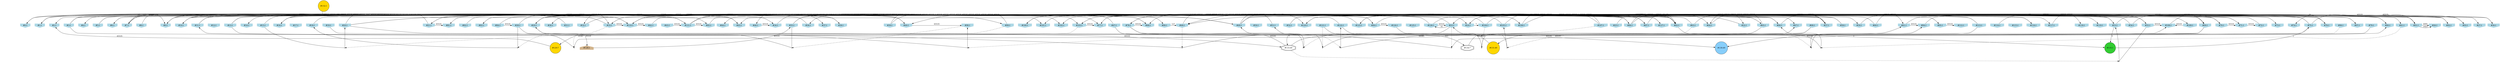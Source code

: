 digraph G {
node[shape = circle]
rankInputs [style = invisible]
rankOutputs [style = invisible]
rankInputs -> rankOutputs [color=invis]
0 [label="#0:1", style = filled, shape = invhouse, color=lightblue]
1 [label="#1:1", style = filled, shape = invhouse, color=lightblue]
2 [label="#2:1", style = filled, shape = invhouse, color=lightblue]
3 [label="#3:1", style = filled, shape = invhouse, color=lightblue]
4 [label="#4:1", style = filled, shape = invhouse, color=lightblue]
5 [label="#5:1", style = filled, shape = invhouse, color=lightblue]
6 [label="#6:1", style = filled, shape = invhouse, color=lightblue]
7 [label="#7:1", style = filled, shape = invhouse, color=lightblue]
8 [label="#8:1", style = filled, shape = invhouse, color=lightblue]
9 [label="#9:1", style = filled, shape = invhouse, color=lightblue]
10 [label="#10:1", style = filled, shape = invhouse, color=lightblue]
11 [label="#11:1", style = filled, shape = invhouse, color=lightblue]
12 [label="#12:1", style = filled, shape = invhouse, color=lightblue]
13 [label="#13:1", style = filled, shape = invhouse, color=lightblue]
14 [label="#14:1", style = filled, shape = invhouse, color=lightblue]
15 [label="#15:1", style = filled, shape = invhouse, color=lightblue]
16 [label="#16:1", style = filled, shape = invhouse, color=lightblue]
17 [label="#17:1", style = filled, shape = invhouse, color=lightblue]
18 [label="#18:1", style = filled, shape = invhouse, color=lightblue]
19 [label="#19:1", style = filled, shape = invhouse, color=lightblue]
20 [label="#20:1", style = filled, shape = invhouse, color=lightblue]
21 [label="#21:1", style = filled, shape = invhouse, color=lightblue]
22 [label="#22:1", style = filled, shape = invhouse, color=lightblue]
23 [label="#23:1", style = filled, shape = invhouse, color=lightblue]
24 [label="#24:1", style = filled, shape = invhouse, color=lightblue]
25 [label="#25:1", style = filled, shape = invhouse, color=lightblue]
26 [label="#26:1", style = filled, shape = invhouse, color=lightblue]
27 [label="#27:1", style = filled, shape = invhouse, color=lightblue]
28 [label="#28:1", style = filled, shape = invhouse, color=lightblue]
29 [label="#29:1", style = filled, shape = invhouse, color=lightblue]
30 [label="#30:1", style = filled, shape = invhouse, color=lightblue]
31 [label="#31:1", style = filled, shape = invhouse, color=lightblue]
32 [label="#32:1", style = filled, shape = invhouse, color=lightblue]
33 [label="#33:1", style = filled, shape = invhouse, color=lightblue]
34 [label="#34:1", style = filled, shape = invhouse, color=lightblue]
35 [label="#35:1", style = filled, shape = invhouse, color=lightblue]
36 [label="#36:1", style = filled, shape = invhouse, color=lightblue]
37 [label="#37:1", style = filled, shape = invhouse, color=lightblue]
38 [label="#38:1", style = filled, shape = invhouse, color=lightblue]
39 [label="#39:1", style = filled, shape = invhouse, color=lightblue]
40 [label="#40:1", style = filled, shape = invhouse, color=lightblue]
41 [label="#41:1", style = filled, shape = invhouse, color=lightblue]
42 [label="#42:1", style = filled, shape = invhouse, color=lightblue]
43 [label="#43:1", style = filled, shape = invhouse, color=lightblue]
44 [label="#44:1", style = filled, shape = invhouse, color=lightblue]
45 [label="#45:1", style = filled, shape = invhouse, color=lightblue]
46 [label="#46:1", style = filled, shape = invhouse, color=lightblue]
47 [label="#47:1", style = filled, shape = invhouse, color=lightblue]
48 [label="#48:1", style = filled, shape = invhouse, color=lightblue]
49 [label="#49:1", style = filled, shape = invhouse, color=lightblue]
50 [label="#50:1", style = filled, shape = invhouse, color=lightblue]
51 [label="#51:1", style = filled, shape = invhouse, color=lightblue]
52 [label="#52:1", style = filled, shape = invhouse, color=lightblue]
53 [label="#53:1", style = filled, shape = invhouse, color=lightblue]
54 [label="#54:1", style = filled, shape = invhouse, color=lightblue]
55 [label="#55:1", style = filled, shape = invhouse, color=lightblue]
56 [label="#56:1", style = filled, shape = invhouse, color=lightblue]
57 [label="#57:1", style = filled, shape = invhouse, color=lightblue]
58 [label="#58:1", style = filled, shape = invhouse, color=lightblue]
59 [label="#59:1", style = filled, shape = invhouse, color=lightblue]
60 [label="#60:1", style = filled, shape = invhouse, color=lightblue]
61 [label="#61:1", style = filled, shape = invhouse, color=lightblue]
62 [label="#62:1", style = filled, shape = invhouse, color=lightblue]
63 [label="#63:1", style = filled, shape = invhouse, color=lightblue]
64 [label="#64:1", style = filled, shape = invhouse, color=lightblue]
65 [label="#65:1", style = filled, shape = invhouse, color=lightblue]
66 [label="#66:1", style = filled, shape = invhouse, color=lightblue]
67 [label="#67:1", style = filled, shape = invhouse, color=lightblue]
68 [label="#68:1", style = filled, shape = invhouse, color=lightblue]
69 [label="#69:1", style = filled, shape = invhouse, color=lightblue]
70 [label="#70:1", style = filled, shape = invhouse, color=lightblue]
71 [label="#71:1", style = filled, shape = invhouse, color=lightblue]
72 [label="#72:1", style = filled, shape = invhouse, color=lightblue]
73 [label="#73:1", style = filled, shape = invhouse, color=lightblue]
74 [label="#74:1", style = filled, shape = invhouse, color=lightblue]
75 [label="#75:1", style = filled, shape = invhouse, color=lightblue]
76 [label="#76:1", style = filled, shape = invhouse, color=lightblue]
77 [label="#77:1", style = filled, shape = invhouse, color=lightblue]
78 [label="#78:1", style = filled, shape = invhouse, color=lightblue]
79 [label="#79:1", style = filled, shape = invhouse, color=lightblue]
80 [label="#80:1", style = filled, shape = invhouse, color=lightblue]
81 [label="#81:1", style = filled, shape = invhouse, color=lightblue]
82 [label="#82:1", style = filled, shape = invhouse, color=lightblue]
83 [label="#83:1", style = filled, shape = invhouse, color=lightblue]
84 [label="#84:1", style = filled, shape = invhouse, color=lightblue]
85 [label="#85:1", style = filled, shape = invhouse, color=lightblue]
86 [label="#86:1", style = filled, shape = invhouse, color=lightblue]
87 [label="#87:1", style = filled, shape = invhouse, color=lightblue]
88 [label="#88:1", style = filled, shape = invhouse, color=lightblue]
89 [label="#89:1", style = filled, shape = invhouse, color=lightblue]
90 [label="#90:1", style = filled, shape = invhouse, color=lightblue]
91 [label="#91:1", style = filled, shape = invhouse, color=lightblue]
92 [label="#92:1", style = filled, shape = invhouse, color=lightblue]
93 [label="#93:1", style = filled, shape = invhouse, color=lightblue]
94 [label="#94:1", style = filled, shape = invhouse, color=lightblue]
95 [label="#95:1", style = filled, shape = invhouse, color=lightblue]
96 [label="#96:1", style = filled, shape = invhouse, color=lightblue]
97 [label="#97:1", style = filled, shape = invhouse, color=lightblue]
98 [label="#98:1", style = filled, shape = invhouse, color=lightblue]
99 [label="#99:1", style = filled, shape = invhouse, color=lightblue]
100 [label="#100:1", style = filled, shape = invhouse, color=lightblue]
101 [label="#101:1", style = filled, shape = invhouse, color=lightblue]
102 [label="#102:1", style = filled, shape = invhouse, color=lightblue]
103 [label="#103:1", style = filled, shape = invhouse, color=lightblue]
104 [label="#104:1", style = filled, shape = invhouse, color=lightblue]
105 [label="#105:1", style = filled, shape = invhouse, color=lightblue]
106 [label="#106:1", style = filled, shape = invhouse, color=lightblue]
107 [label="#107:1", style = filled, shape = invhouse, color=lightblue]
108 [label="#108:1", style = filled, shape = invhouse, color=lightblue]
109 [label="#109:1", style = filled, shape = invhouse, color=lightblue]
110 [label="#110:1", style = filled, shape = invhouse, color=lightblue]
111 [label="#111:1", style = filled, shape = invhouse, color=lightblue]
112 [label="#112:1", style = filled, shape = invhouse, color=lightblue]
113 [label="#113:1", style = filled, shape = invhouse, color=lightblue]
114 [label="#114:1", style = filled, shape = invhouse, color=lightblue]
115 [label="#115:1", style = filled, shape = invhouse, color=lightblue]
116 [label="#116:1", style = filled, shape = invhouse, color=lightblue]
117 [label="#117:1", style = filled, shape = invhouse, color=lightblue]
118 [label="#118:1", style = filled, shape = invhouse, color=lightblue]
119 [label="#119:1", style = filled, shape = invhouse, color=lightblue]
120 [label="#120:1", style = filled, shape = invhouse, color=lightblue]
121 [label="#121:1", style = filled, shape = invhouse, color=lightblue]
122 [label="#122:1", style = filled, shape = invhouse, color=lightblue]
123 [label="#123:1", style = filled, shape = invhouse, color=lightblue]
124 [label="#124:1", style = filled, shape = invhouse, color=lightblue]
125 [label="#125:1", style = filled, shape = invhouse, color=lightblue]
126 [label="#126:1", style = filled, shape = invhouse, color=lightblue]
127 [label="#127:1", style = filled, shape = invhouse, color=lightblue]
128 [label="#128:1", style = filled, shape = house, color=tan]
129 [label="#129:7", style = filled, fillcolor = gold]
130 [label="#130:49", style = filled, fillcolor = lightskyblue]
131 [label="#131:49", style = filled, fillcolor = gold]
132 [label="#132:1", style = filled, fillcolor = gold]
133 [label="#133:49", shape = doubleoctagon]
134 [label="#134:7", shape = doubleoctagon]
135 [label="#135:1", style = filled, fillcolor=limegreen]
28 -> 128 [label = "65535"]
84 -> 28 [label = "65535"]
39 -> 95 [label = "65535"]
137 [shape = point]
48 -> 137 [style = dashed]
65 -> 137 [dir = none]
137 -> 11
87 -> 64 [label = "65535"]
138 [shape = point]
103 -> 138 [style = dashed]
15 -> 138 [dir = none]
138 -> 20
57 -> 45 [label = "65535"]
55 -> 48 [label = "65535"]
20 -> 57 [label = "65535"]
15 -> 45 [label = "65535"]
52 -> 56 [label = "65535"]
110 -> 77 [label = "65535"]
11 -> 111 [label = "65535"]
21 -> 81 [label = "65535"]
111 -> 95 [label = "65535"]
5 -> 99 [label = "65535"]
105 -> 123 [label = "65535"]
24 -> 70 [label = "65535"]
116 -> 1 [label = "65535"]
129 -> 2 [label = "65535"]
69 -> 130 [label = "65535"]
43 -> 111 [label = "65535"]
71 -> 72 [label = "65535"]
92 -> 103 [label = "65535"]
86 -> 101 [label = "65535"]
95 -> 112 [label = "65535"]
69 -> 131 [label = "65535"]
3 -> 70 [label = "65535"]
13 -> 65 [label = "65535"]
106 -> 71 [label = "65535"]
103 -> 77 [label = "65535"]
139 [shape = point]
63 -> 139 [style = dashed]
13 -> 139 [dir = none]
139 -> 98
0 -> 59 [label = "65535"]
54 -> 83 [label = "65535"]
1 -> 89 [label = "65535"]
84 -> 73 [label = "65535"]
55 -> 108 [label = "65535"]
65 -> 29 [label = "65535"]
117 -> 55 [label = "65535"]
90 -> 62 [label = "65535"]
10 -> 34 [label = "65535"]
60 -> 92 [label = "65535"]
86 -> 119 [label = "65535"]
36 -> 81 [label = "65535"]
59 -> 61 [label = "65535"]
70 -> 71 [label = "65535"]
132 -> 85 [label = "65535"]
47 -> 9 [label = "65535"]
42 -> 97 [label = "65535"]
127 -> 6 [label = "65535"]
104 -> 4 [label = "65535"]
94 -> 118 [label = "65535"]
49 -> 76 [label = "65535"]
82 -> 102 [label = "65535"]
13 -> 117 [label = "65535"]
109 -> 108 [label = "65535"]
31 -> 0 [label = "65535"]
99 -> 44 [label = "65535"]
111 -> 38 [label = "65535"]
133 -> 29 [label = "65535"]
3 -> 133 [label = "65535"]
29 -> 127 [label = "65535"]
140 [shape = point]
133 -> 140 [style = dashed]
55 -> 140 [dir = none]
140 -> 53
35 -> 27 [label = "65535"]
72 -> 36 [label = "65535"]
141 [shape = point]
41 -> 141 [style = dashed]
124 -> 141 [dir = none]
141 -> 66
111 -> 85 [label = "65535"]
142 [shape = point]
33 -> 142 [style = dashed]
20 -> 142 [dir = none]
142 -> 75
53 -> 2 [label = "65535"]
55 -> 23 [label = "65535"]
113 -> 64 [label = "65535"]
49 -> 120 [label = "65535"]
107 -> 120 [label = "65535"]
128 -> 35 [label = "65535"]
62 -> 100 [label = "65535"]
122 -> 130 [label = "65535"]
29 -> 62 [label = "65535"]
63 -> 22 [label = "65535"]
22 -> 123 [label = "65535"]
143 [shape = point]
121 -> 143 [style = dashed]
19 -> 143 [dir = none]
143 -> 61
85 -> 40 [label = "65535"]
144 [shape = point]
96 -> 144 [style = dashed]
78 -> 144 [dir = none]
144 -> 105
56 -> 40 [label = "65535"]
33 -> 110 [label = "65535"]
35 -> 67 [label = "65535"]
49 -> 69 [label = "8191"]
3 -> 88 [label = "65535"]
145 [shape = point]
47 -> 145 [style = dashed]
113 -> 145 [dir = none]
145 -> 122
120 -> 97 [label = "65535"]
61 -> 93 [label = "65535"]
146 [shape = point]
107 -> 146 [style = dashed]
47 -> 146 [dir = none]
146 -> 51
133 -> 108 [label = "16383"]
18 -> 106 [label = "511"]
33 -> 16 [label = "2047"]
66 -> 110 [label = "65535"]
8 -> 66 [label = "65535"]
147 [shape = point]
23 -> 147 [style = dashed]
78 -> 147 [dir = none]
147 -> 80
127 -> 100 [label = "65535"]
3 -> 110 [label = "65535"]
38 -> 32 [label = "65535"]
63 -> 16 [label = "65535"]
16 -> 86 [label = "65535"]
105 -> 86 [label = "65535"]
52 -> 56 [label = "65535"]
0 -> 109 [label = "65535"]
131 -> 49 [label = "8191"]
64 -> 91 [label = "65535"]
148 [shape = point]
104 -> 148 [style = dashed]
68 -> 148 [dir = none]
148 -> 23
49 -> 10 [label = "65535"]
86 -> 41 [label = "65535"]
23 -> 33 [label = "65535"]
23 -> 129 [label = "16383"]
78 -> 88 [label = "65535"]
33 -> 71 [label = "1023"]
65 -> 48 [label = "65535"]
110 -> 90 [label = "65535"]
9 -> 57 [label = "65535"]
134 -> 67 [label = "65535"]
121 -> 134 [label = "511"]
149 [shape = point]
98 -> 149 [style = dashed]
35 -> 149 [dir = none]
149 -> 29
54 -> 70 [label = "65535"]
91 -> 26 [label = "4095"]
40 -> 98 [label = "65535"]
20 -> 116 [label = "65535"]
90 -> 124 [label = "65535"]
107 -> 78 [label = "65535"]
116 -> 29 [label = "65535"]
9 -> 110 [label = "65535"]
114 -> 53 [label = "63"]
21 -> 33 [label = "511"]
110 -> 42 [label = "65535"]
40 -> 46 [label = "127"]
45 -> 7 [label = "127"]
5 -> 49 [label = "255"]
77 -> 90 [label = "63"]
20 -> 103 [label = "65535"]
150 [shape = point]
78 -> 150 [style = dashed]
79 -> 150 [dir = none]
150 -> 94
46 -> 34 [label = "65535"]
21 -> 14 [label = "255"]
89 -> 48 [label = "127"]
11 -> 88 [label = "65535"]
106 -> 87 [label = "31"]
123 -> 88 [label = "3"]
76 -> 74 [label = "31"]
13 -> 87 [label = "65535"]
110 -> 101 [label = "63"]
34 -> 37 [label = "63"]
61 -> 94 [label = "65535"]
6 -> 92 [label = "65535"]
51 -> 78 [label = "65535"]
23 -> 126 [label = "31"]
58 -> 30 [label = "127"]
25 -> 62 [label = "63"]
1 -> 45 [label = "65535"]
108 -> 69 [label = "65535"]
104 -> 62 [label = "15"]
113 -> 21 [label = "65535"]
91 -> 26 [label = "1023"]
60 -> 100 [label = "127"]
7 -> 9 [label = "255"]
58 -> 77 [label = "65535"]
75 -> 103 [label = "65535"]
126 -> 23 [label = "65535"]
83 -> 80 [label = "1"]
126 -> 102 [label = "1"]
28 -> 76 [label = "63"]
75 -> 24 [label = "65535"]
39 -> 106 [label = "65535"]
24 -> 104 [label = "7"]
135 -> 75 [label = "1"]
53 -> 135 [label = "3"]
32 -> 66 [label = "7"]
62 -> 135 [label = "1"]
68 -> 133 [label = "7"]
7 -> 111 [label = "15"]
122 -> 10 [label = "3"]
75 -> 93 [label = "65535"]
48 -> 91 [label = "1"]
53 -> 91 [label = "65535"]
66 -> 57 [label = "65535"]
1 -> 24 [label = "65535"]
126 -> 80 [label = "1"]
151 [shape = point]
99 -> 151 [style = dashed]
28 -> 151 [dir = none]
151 -> 18
{
	rank = same
	rankdir = TB
	rankInputs -> 0 -> 1 -> 2 -> 3 -> 4 -> 5 -> 6 -> 7 -> 8 -> 9 -> 10 -> 11 -> 12 -> 13 -> 14 -> 15 -> 16 -> 17 -> 18 -> 19 -> 20 -> 21 -> 22 -> 23 -> 24 -> 25 -> 26 -> 27 -> 28 -> 29 -> 30 -> 31 -> 32 -> 33 -> 34 -> 35 -> 36 -> 37 -> 38 -> 39 -> 40 -> 41 -> 42 -> 43 -> 44 -> 45 -> 46 -> 47 -> 48 -> 49 -> 50 -> 51 -> 52 -> 53 -> 54 -> 55 -> 56 -> 57 -> 58 -> 59 -> 60 -> 61 -> 62 -> 63 -> 64 -> 65 -> 66 -> 67 -> 68 -> 69 -> 70 -> 71 -> 72 -> 73 -> 74 -> 75 -> 76 -> 77 -> 78 -> 79 -> 80 -> 81 -> 82 -> 83 -> 84 -> 85 -> 86 -> 87 -> 88 -> 89 -> 90 -> 91 -> 92 -> 93 -> 94 -> 95 -> 96 -> 97 -> 98 -> 99 -> 100 -> 101 -> 102 -> 103 -> 104 -> 105 -> 106 -> 107 -> 108 -> 109 -> 110 -> 111 -> 112 -> 113 -> 114 -> 115 -> 116 -> 117 -> 118 -> 119 -> 120 -> 121 -> 122 -> 123 -> 124 -> 125 -> 126 -> 127 [style = invis]
}
{
	rank = same
	rankdir = TB
	rankOutputs -> 128 [style = invis]
}
}
